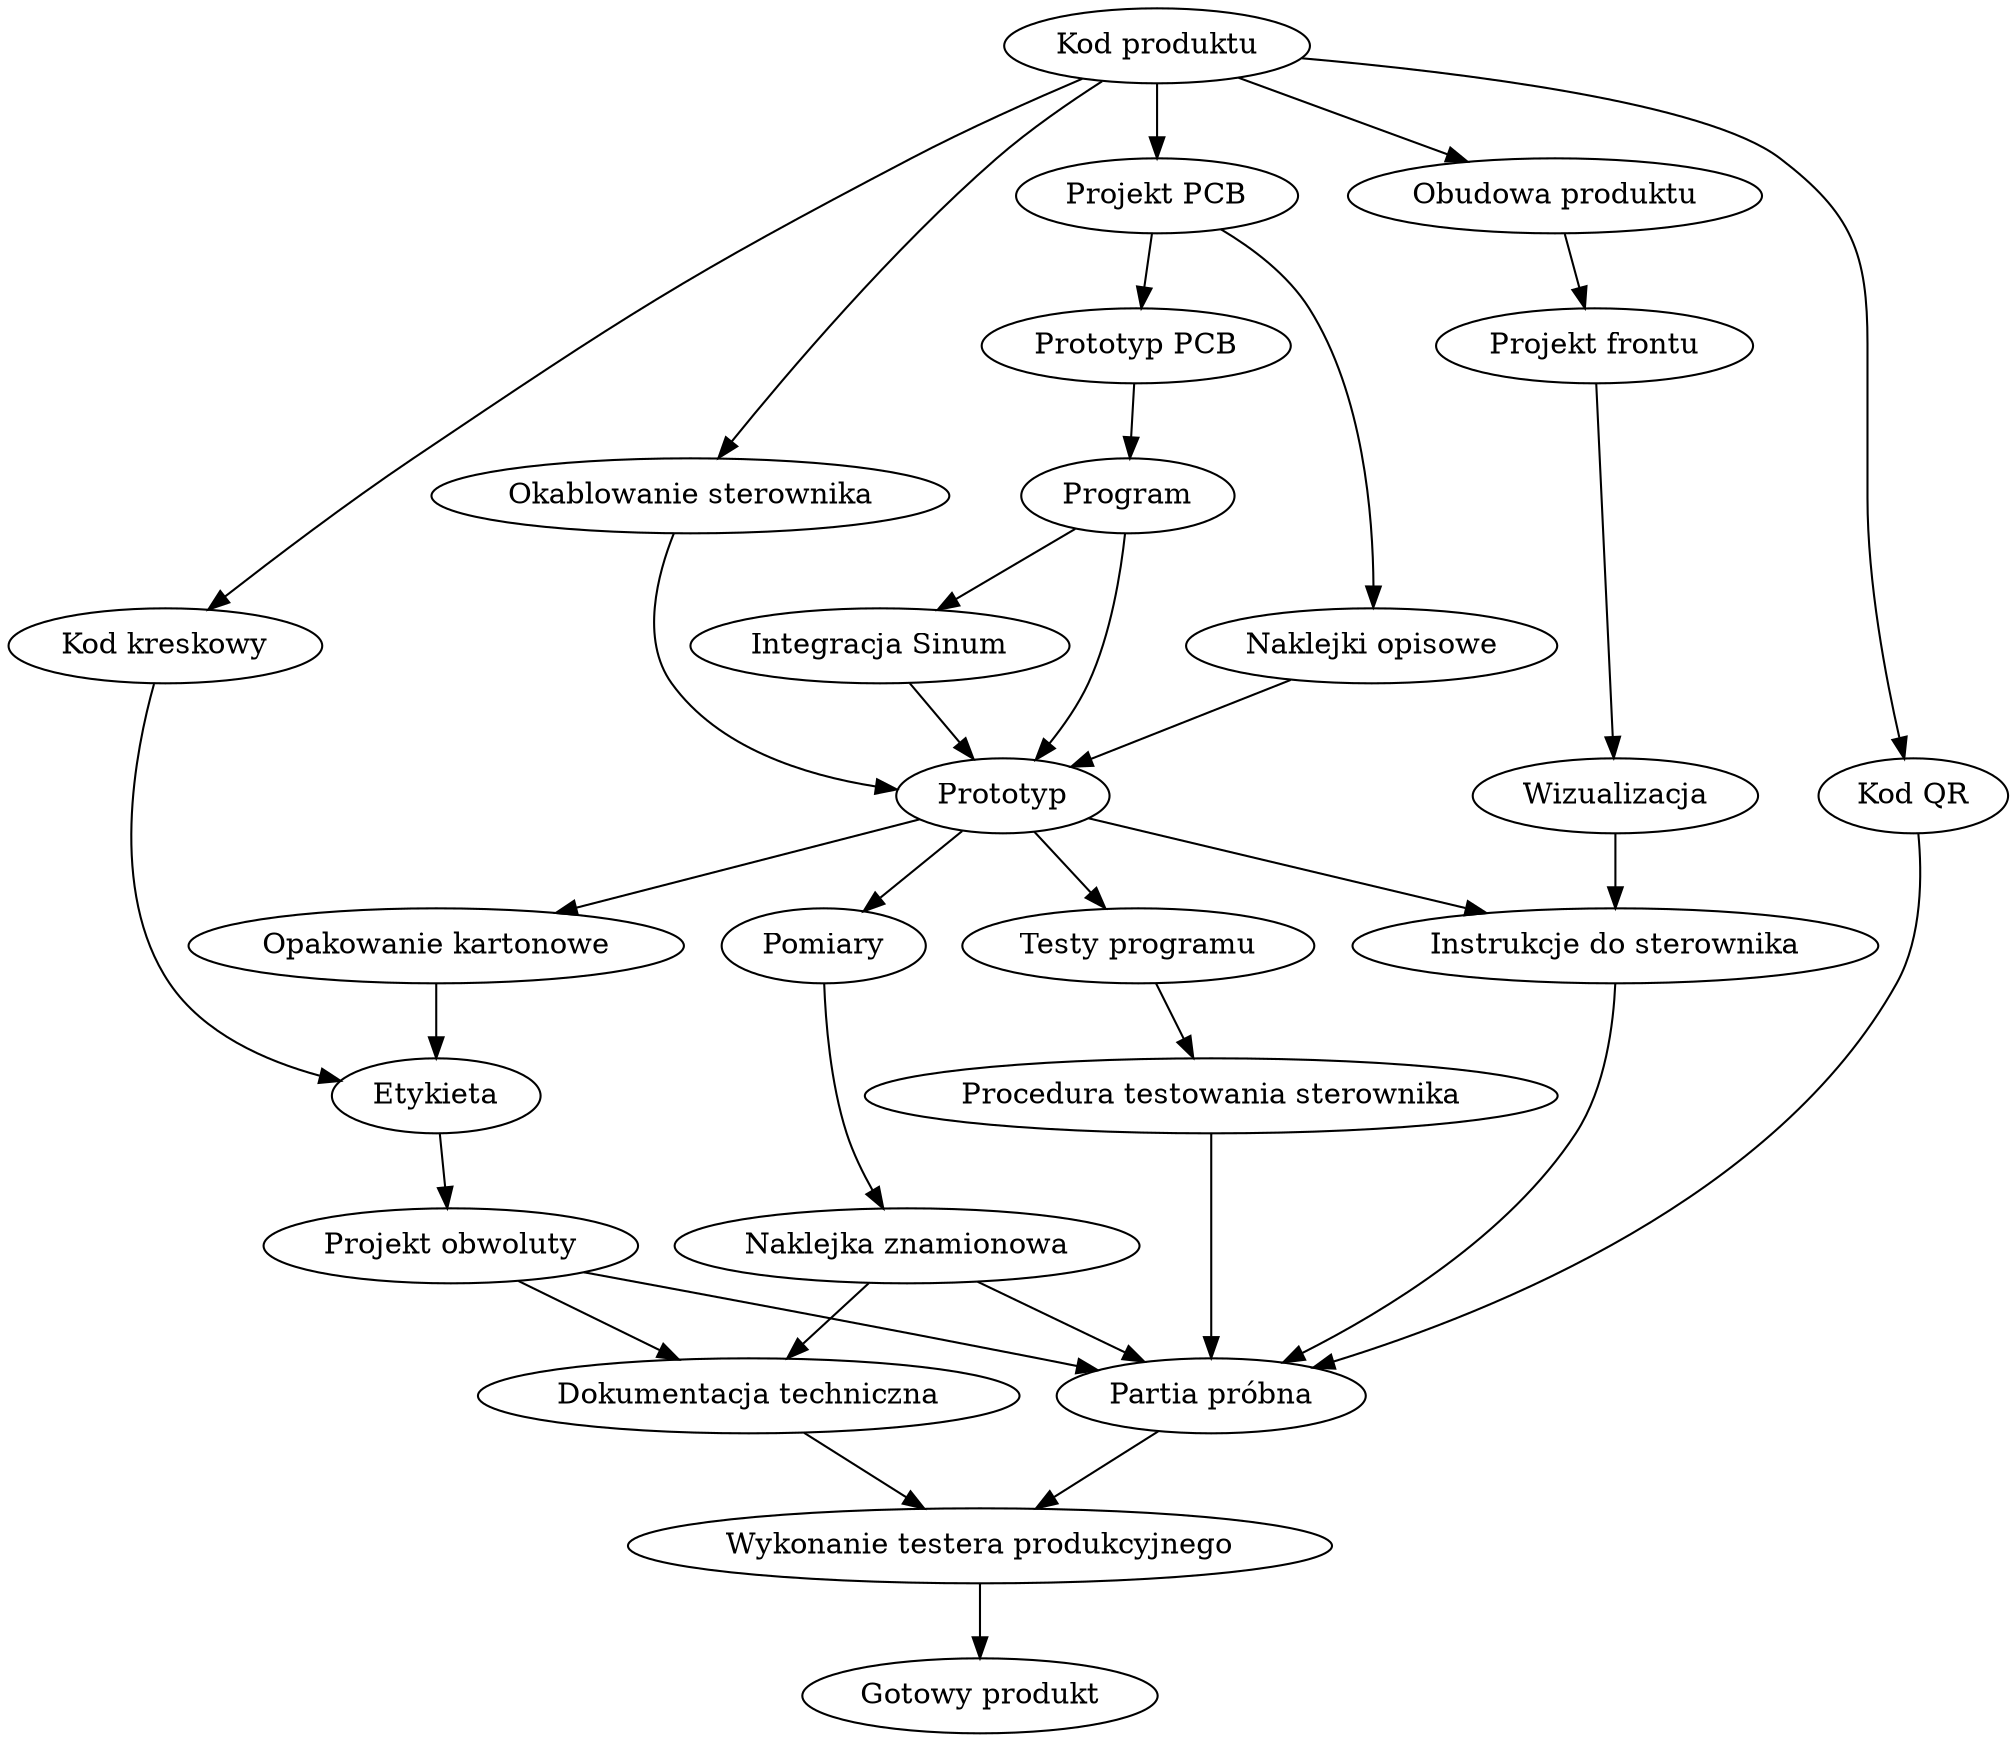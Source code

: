 digraph G{
    "Kod produktu" -> "Obudowa produktu";
    "Kod produktu" -> "Projekt PCB";
    "Kod produktu" -> "Okablowanie sterownika";
    "Kod produktu" -> "Kod QR";
    "Kod produktu" -> "Kod kreskowy";
    "Obudowa produktu" -> "Projekt frontu";
    "Projekt PCB" -> "Naklejki opisowe";
    "Projekt PCB" -> "Prototyp PCB";
    "Projekt frontu" -> "Wizualizacja";
    "Prototyp PCB" -> "Program";
    "Program" -> "Prototyp";
    "Naklejki opisowe" -> "Prototyp";
    "Okablowanie sterownika" -> "Prototyp";
    "Integracja Sinum" -> "Prototyp";
    "Prototyp" ->"Opakowanie kartonowe";
    "Prototyp" ->"Pomiary";
    "Prototyp" ->"Instrukcje do sterownika";
    "Wizualizacja" -> "Instrukcje do sterownika";
    "Prototyp" -> "Testy programu";
    "Etykieta" -> "Projekt obwoluty";
    "Pomiary" -> "Naklejka znamionowa";
    "Testy programu" -> "Procedura testowania sterownika";
    "Projekt obwoluty" -> "Dokumentacja techniczna";
    "Naklejka znamionowa" -> "Dokumentacja techniczna"
    "Projekt obwoluty" -> "Partia próbna"
    "Naklejka znamionowa" -> "Partia próbna";
    "Procedura testowania sterownika" -> "Partia próbna"
    "Instrukcje do sterownika" -> "Partia próbna";
    "Kod QR" -> "Partia próbna";
    "Partia próbna" -> "Wykonanie testera produkcyjnego";
    "Dokumentacja techniczna" -> "Wykonanie testera produkcyjnego";
    "Kod kreskowy" -> "Etykieta";
    "Opakowanie kartonowe" -> "Etykieta";
    "Wykonanie testera produkcyjnego" -> "Gotowy produkt";
    "Program" -> "Integracja Sinum";
}